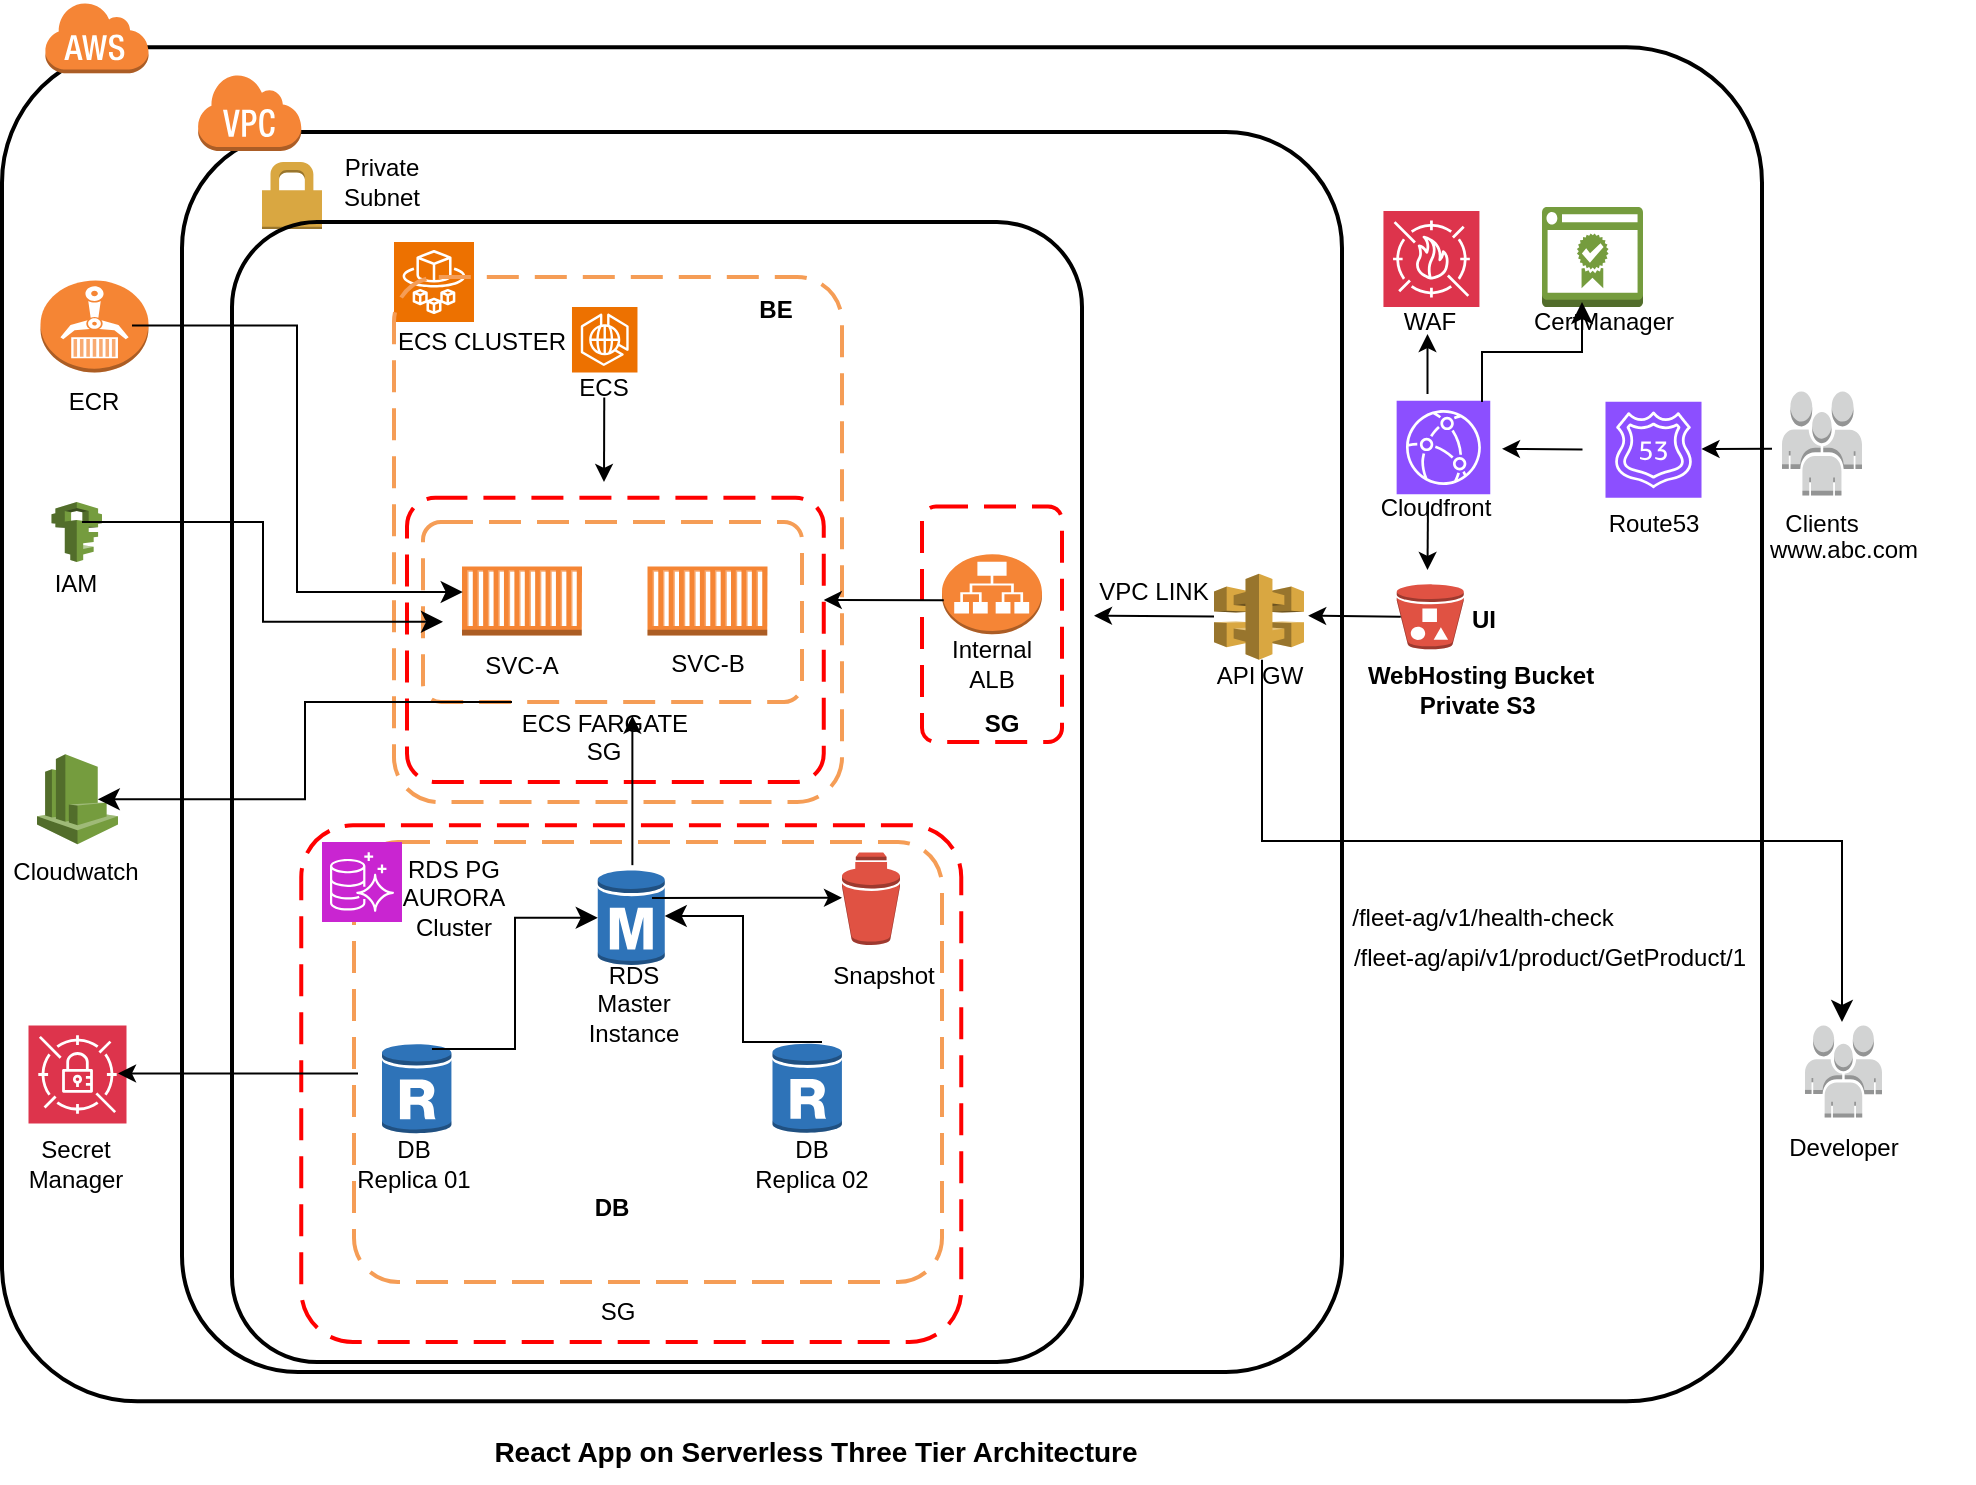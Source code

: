 <mxfile version="25.0.3">
  <diagram name="Page-1" id="18jR5IUm4-wpAappTB7k">
    <mxGraphModel dx="1803" dy="1046" grid="1" gridSize="10" guides="1" tooltips="1" connect="1" arrows="1" fold="1" page="1" pageScale="1" pageWidth="850" pageHeight="1400" math="0" shadow="0">
      <root>
        <mxCell id="0" />
        <mxCell id="1" parent="0" />
        <mxCell id="fjNKbBPinnXTNL9WM4Bn-3" value="" style="outlineConnect=0;dashed=0;verticalLabelPosition=bottom;verticalAlign=top;align=center;html=1;shape=mxgraph.aws3.application_load_balancer;fillColor=#F58536;gradientColor=none;" parent="1" vertex="1">
          <mxGeometry x="500" y="476.15" width="50" height="40" as="geometry" />
        </mxCell>
        <mxCell id="fjNKbBPinnXTNL9WM4Bn-4" value="" style="outlineConnect=0;dashed=0;verticalLabelPosition=bottom;verticalAlign=top;align=center;html=1;shape=mxgraph.aws3.api_gateway;fillColor=#D9A741;gradientColor=none;" parent="1" vertex="1">
          <mxGeometry x="636" y="485.85" width="45" height="43" as="geometry" />
        </mxCell>
        <mxCell id="fjNKbBPinnXTNL9WM4Bn-5" value="" style="outlineConnect=0;dashed=0;verticalLabelPosition=bottom;verticalAlign=top;align=center;html=1;shape=mxgraph.aws3.bucket_with_objects;fillColor=#E05243;gradientColor=none;" parent="1" vertex="1">
          <mxGeometry x="727.38" y="491.1" width="33.5" height="32.5" as="geometry" />
        </mxCell>
        <mxCell id="fjNKbBPinnXTNL9WM4Bn-15" value="Private Subnet" style="text;html=1;align=center;verticalAlign=middle;whiteSpace=wrap;rounded=0;" parent="1" vertex="1">
          <mxGeometry x="190" y="274.5" width="60" height="30" as="geometry" />
        </mxCell>
        <mxCell id="fjNKbBPinnXTNL9WM4Bn-35" value="www.abc.com" style="text;html=1;align=center;verticalAlign=middle;whiteSpace=wrap;rounded=0;" parent="1" vertex="1">
          <mxGeometry x="885.75" y="394.75" width="130" height="157.5" as="geometry" />
        </mxCell>
        <mxCell id="fjNKbBPinnXTNL9WM4Bn-57" value="API GW" style="text;html=1;align=center;verticalAlign=middle;whiteSpace=wrap;rounded=0;" parent="1" vertex="1">
          <mxGeometry x="628.5" y="522" width="60" height="30" as="geometry" />
        </mxCell>
        <mxCell id="fjNKbBPinnXTNL9WM4Bn-67" value="VPC LINK" style="text;html=1;align=center;verticalAlign=middle;whiteSpace=wrap;rounded=0;" parent="1" vertex="1">
          <mxGeometry x="576" y="480" width="60" height="30" as="geometry" />
        </mxCell>
        <mxCell id="fjNKbBPinnXTNL9WM4Bn-84" value="/fleet-ag/api/v1/product/GetProduct/1" style="text;html=1;align=center;verticalAlign=middle;whiteSpace=wrap;rounded=0;" parent="1" vertex="1">
          <mxGeometry x="688.5" y="663.38" width="229.75" height="30" as="geometry" />
        </mxCell>
        <mxCell id="fjNKbBPinnXTNL9WM4Bn-85" value="/fleet-ag/v1/health-check" style="text;html=1;align=center;verticalAlign=middle;whiteSpace=wrap;rounded=0;" parent="1" vertex="1">
          <mxGeometry x="700" y="642.88" width="141" height="30" as="geometry" />
        </mxCell>
        <mxCell id="fjNKbBPinnXTNL9WM4Bn-92" value="" style="outlineConnect=0;dashed=0;verticalLabelPosition=bottom;verticalAlign=top;align=center;html=1;shape=mxgraph.aws3.users;fillColor=#D2D3D3;gradientColor=none;" parent="1" vertex="1">
          <mxGeometry x="931.5" y="711.75" width="38.5" height="46" as="geometry" />
        </mxCell>
        <mxCell id="fjNKbBPinnXTNL9WM4Bn-93" value="Developer" style="text;html=1;align=center;verticalAlign=middle;whiteSpace=wrap;rounded=0;" parent="1" vertex="1">
          <mxGeometry x="920.75" y="757.75" width="60" height="30" as="geometry" />
        </mxCell>
        <mxCell id="fjNKbBPinnXTNL9WM4Bn-98" value="Clients" style="text;html=1;align=center;verticalAlign=middle;whiteSpace=wrap;rounded=0;" parent="1" vertex="1">
          <mxGeometry x="910" y="446.15" width="60" height="30" as="geometry" />
        </mxCell>
        <mxCell id="jWgn3CXW3hCYVttjlozP-20" value="ECS FARGATE" style="text;html=1;align=center;verticalAlign=middle;whiteSpace=wrap;rounded=0;" parent="1" vertex="1">
          <mxGeometry x="287.07" y="546.15" width="88.62" height="30" as="geometry" />
        </mxCell>
        <mxCell id="jWgn3CXW3hCYVttjlozP-25" value="" style="rounded=1;arcSize=10;dashed=1;strokeColor=#ff0000;fillColor=none;gradientColor=none;dashPattern=8 4;strokeWidth=2;" parent="1" vertex="1">
          <mxGeometry x="490" y="452.25" width="70" height="117.75" as="geometry" />
        </mxCell>
        <mxCell id="jWgn3CXW3hCYVttjlozP-27" value="" style="dashed=0;html=1;shape=mxgraph.aws3.permissions;fillColor=#D9A741;gradientColor=none;dashed=0;" parent="1" vertex="1">
          <mxGeometry x="160" y="280" width="30" height="33.5" as="geometry" />
        </mxCell>
        <mxCell id="jWgn3CXW3hCYVttjlozP-30" value="" style="outlineConnect=0;dashed=0;verticalLabelPosition=bottom;verticalAlign=top;align=center;html=1;shape=mxgraph.aws3.snapshot;fillColor=#E05243;gradientColor=none;" parent="1" vertex="1">
          <mxGeometry x="450" y="625.26" width="29" height="46.25" as="geometry" />
        </mxCell>
        <mxCell id="jWgn3CXW3hCYVttjlozP-32" value="" style="outlineConnect=0;dashed=0;verticalLabelPosition=bottom;verticalAlign=top;align=center;html=1;shape=mxgraph.aws3.cloudwatch;fillColor=#759C3E;gradientColor=none;" parent="1" vertex="1">
          <mxGeometry x="47.5" y="576.15" width="40.5" height="45" as="geometry" />
        </mxCell>
        <mxCell id="jWgn3CXW3hCYVttjlozP-34" value="Cloudwatch" style="text;html=1;align=center;verticalAlign=middle;whiteSpace=wrap;rounded=0;" parent="1" vertex="1">
          <mxGeometry x="37.38" y="620" width="60" height="30" as="geometry" />
        </mxCell>
        <mxCell id="WS8RE65tCZXlaoePpWTr-2" value="" style="sketch=0;points=[[0,0,0],[0.25,0,0],[0.5,0,0],[0.75,0,0],[1,0,0],[0,1,0],[0.25,1,0],[0.5,1,0],[0.75,1,0],[1,1,0],[0,0.25,0],[0,0.5,0],[0,0.75,0],[1,0.25,0],[1,0.5,0],[1,0.75,0]];outlineConnect=0;fontColor=#232F3E;fillColor=#ED7100;strokeColor=#ffffff;dashed=0;verticalLabelPosition=bottom;verticalAlign=top;align=center;html=1;fontSize=12;fontStyle=0;aspect=fixed;shape=mxgraph.aws4.resourceIcon;resIcon=mxgraph.aws4.ecs_anywhere;" vertex="1" parent="1">
          <mxGeometry x="314.99" y="352.5" width="32.75" height="32.75" as="geometry" />
        </mxCell>
        <mxCell id="WS8RE65tCZXlaoePpWTr-4" value="" style="outlineConnect=0;dashed=0;verticalLabelPosition=bottom;verticalAlign=top;align=center;html=1;shape=mxgraph.aws3.ec2_compute_container;fillColor=#F58534;gradientColor=none;" vertex="1" parent="1">
          <mxGeometry x="260" y="482.25" width="60" height="34.5" as="geometry" />
        </mxCell>
        <mxCell id="WS8RE65tCZXlaoePpWTr-5" value="" style="outlineConnect=0;dashed=0;verticalLabelPosition=bottom;verticalAlign=top;align=center;html=1;shape=mxgraph.aws3.ec2_compute_container;fillColor=#F58534;gradientColor=none;" vertex="1" parent="1">
          <mxGeometry x="352.75" y="482.25" width="60" height="34.5" as="geometry" />
        </mxCell>
        <mxCell id="WS8RE65tCZXlaoePpWTr-7" value="SVC-B" style="text;html=1;align=center;verticalAlign=middle;whiteSpace=wrap;rounded=0;" vertex="1" parent="1">
          <mxGeometry x="352.75" y="516.15" width="60" height="30" as="geometry" />
        </mxCell>
        <mxCell id="WS8RE65tCZXlaoePpWTr-9" value="" style="endArrow=classic;html=1;rounded=0;exitX=0.06;exitY=0.5;exitDx=0;exitDy=0;exitPerimeter=0;" edge="1" parent="1" source="fjNKbBPinnXTNL9WM4Bn-5">
          <mxGeometry width="50" height="50" relative="1" as="geometry">
            <mxPoint x="720.72" y="507.23" as="sourcePoint" />
            <mxPoint x="683.09" y="506.85" as="targetPoint" />
          </mxGeometry>
        </mxCell>
        <mxCell id="WS8RE65tCZXlaoePpWTr-13" value="ECS" style="text;html=1;align=center;verticalAlign=middle;whiteSpace=wrap;rounded=0;" vertex="1" parent="1">
          <mxGeometry x="301.38" y="377.75" width="60" height="30" as="geometry" />
        </mxCell>
        <mxCell id="WS8RE65tCZXlaoePpWTr-17" value="" style="sketch=0;points=[[0,0,0],[0.25,0,0],[0.5,0,0],[0.75,0,0],[1,0,0],[0,1,0],[0.25,1,0],[0.5,1,0],[0.75,1,0],[1,1,0],[0,0.25,0],[0,0.5,0],[0,0.75,0],[1,0.25,0],[1,0.5,0],[1,0.75,0]];outlineConnect=0;fontColor=#232F3E;fillColor=#DD344C;strokeColor=#ffffff;dashed=0;verticalLabelPosition=bottom;verticalAlign=top;align=center;html=1;fontSize=12;fontStyle=0;aspect=fixed;shape=mxgraph.aws4.resourceIcon;resIcon=mxgraph.aws4.waf;" vertex="1" parent="1">
          <mxGeometry x="720.72" y="304.5" width="48" height="48" as="geometry" />
        </mxCell>
        <mxCell id="WS8RE65tCZXlaoePpWTr-21" value="&lt;b&gt;WebHosting Bucket Private S3&amp;nbsp;&lt;/b&gt;" style="text;html=1;align=center;verticalAlign=middle;whiteSpace=wrap;rounded=0;" vertex="1" parent="1">
          <mxGeometry x="698" y="528.85" width="143" height="30" as="geometry" />
        </mxCell>
        <mxCell id="WS8RE65tCZXlaoePpWTr-22" value="" style="outlineConnect=0;dashed=0;verticalLabelPosition=bottom;verticalAlign=top;align=center;html=1;shape=mxgraph.aws3.certificate_manager_2;fillColor=#759C3E;gradientColor=none;" vertex="1" parent="1">
          <mxGeometry x="800" y="302.5" width="50.5" height="50" as="geometry" />
        </mxCell>
        <mxCell id="WS8RE65tCZXlaoePpWTr-29" value="" style="sketch=0;points=[[0,0,0],[0.25,0,0],[0.5,0,0],[0.75,0,0],[1,0,0],[0,1,0],[0.25,1,0],[0.5,1,0],[0.75,1,0],[1,1,0],[0,0.25,0],[0,0.5,0],[0,0.75,0],[1,0.25,0],[1,0.5,0],[1,0.75,0]];outlineConnect=0;fontColor=#232F3E;fillColor=#8C4FFF;strokeColor=#ffffff;dashed=0;verticalLabelPosition=bottom;verticalAlign=top;align=center;html=1;fontSize=12;fontStyle=0;aspect=fixed;shape=mxgraph.aws4.resourceIcon;resIcon=mxgraph.aws4.cloudfront;" vertex="1" parent="1">
          <mxGeometry x="727.32" y="399.34" width="46.81" height="46.81" as="geometry" />
        </mxCell>
        <mxCell id="WS8RE65tCZXlaoePpWTr-32" value="WAF" style="text;html=1;align=center;verticalAlign=middle;whiteSpace=wrap;rounded=0;" vertex="1" parent="1">
          <mxGeometry x="714.13" y="345" width="60" height="30" as="geometry" />
        </mxCell>
        <mxCell id="WS8RE65tCZXlaoePpWTr-36" value="" style="rounded=1;arcSize=10;dashed=0;fillColor=none;gradientColor=none;strokeWidth=2;" vertex="1" parent="1">
          <mxGeometry x="145" y="310" width="425" height="570" as="geometry" />
        </mxCell>
        <mxCell id="WS8RE65tCZXlaoePpWTr-40" value="" style="endArrow=classic;html=1;rounded=0;" edge="1" parent="1">
          <mxGeometry width="50" height="50" relative="1" as="geometry">
            <mxPoint x="743" y="449.75" as="sourcePoint" />
            <mxPoint x="742.75" y="484" as="targetPoint" />
          </mxGeometry>
        </mxCell>
        <mxCell id="WS8RE65tCZXlaoePpWTr-41" value="Cloudfront" style="text;html=1;align=center;verticalAlign=middle;whiteSpace=wrap;rounded=0;" vertex="1" parent="1">
          <mxGeometry x="717.31" y="438" width="60" height="30" as="geometry" />
        </mxCell>
        <mxCell id="WS8RE65tCZXlaoePpWTr-44" value="" style="endArrow=classic;html=1;rounded=0;" edge="1" parent="1">
          <mxGeometry width="50" height="50" relative="1" as="geometry">
            <mxPoint x="742.75" y="396" as="sourcePoint" />
            <mxPoint x="742.75" y="366" as="targetPoint" />
          </mxGeometry>
        </mxCell>
        <mxCell id="WS8RE65tCZXlaoePpWTr-45" value="" style="endArrow=classic;html=1;rounded=0;" edge="1" parent="1">
          <mxGeometry width="50" height="50" relative="1" as="geometry">
            <mxPoint x="820.25" y="423.76" as="sourcePoint" />
            <mxPoint x="780" y="423.38" as="targetPoint" />
          </mxGeometry>
        </mxCell>
        <mxCell id="WS8RE65tCZXlaoePpWTr-48" value="Route53" style="text;html=1;align=center;verticalAlign=middle;whiteSpace=wrap;rounded=0;" vertex="1" parent="1">
          <mxGeometry x="825.75" y="446.15" width="60" height="30" as="geometry" />
        </mxCell>
        <mxCell id="WS8RE65tCZXlaoePpWTr-49" value="CertManager" style="text;html=1;align=center;verticalAlign=middle;whiteSpace=wrap;rounded=0;" vertex="1" parent="1">
          <mxGeometry x="801" y="345" width="60" height="30" as="geometry" />
        </mxCell>
        <mxCell id="WS8RE65tCZXlaoePpWTr-57" value="" style="endArrow=classic;html=1;rounded=0;" edge="1" parent="1" source="fjNKbBPinnXTNL9WM4Bn-4">
          <mxGeometry width="50" height="50" relative="1" as="geometry">
            <mxPoint x="607" y="506.85" as="sourcePoint" />
            <mxPoint x="576" y="506.85" as="targetPoint" />
          </mxGeometry>
        </mxCell>
        <mxCell id="WS8RE65tCZXlaoePpWTr-58" value="Internal ALB" style="text;html=1;align=center;verticalAlign=middle;whiteSpace=wrap;rounded=0;" vertex="1" parent="1">
          <mxGeometry x="495" y="516.15" width="60" height="30" as="geometry" />
        </mxCell>
        <mxCell id="WS8RE65tCZXlaoePpWTr-60" value="SG" style="text;html=1;align=center;verticalAlign=middle;whiteSpace=wrap;rounded=0;fontStyle=1" vertex="1" parent="1">
          <mxGeometry x="500" y="546.15" width="60" height="30" as="geometry" />
        </mxCell>
        <mxCell id="WS8RE65tCZXlaoePpWTr-63" value="SVC-A" style="text;html=1;align=center;verticalAlign=middle;whiteSpace=wrap;rounded=0;" vertex="1" parent="1">
          <mxGeometry x="260" y="516.75" width="60" height="30" as="geometry" />
        </mxCell>
        <mxCell id="WS8RE65tCZXlaoePpWTr-66" value="" style="rounded=1;arcSize=10;dashed=1;strokeColor=#ff0000;fillColor=none;gradientColor=none;dashPattern=8 4;strokeWidth=2;" vertex="1" parent="1">
          <mxGeometry x="232.5" y="447.88" width="208.38" height="142.12" as="geometry" />
        </mxCell>
        <mxCell id="WS8RE65tCZXlaoePpWTr-67" value="" style="rounded=1;arcSize=10;dashed=1;strokeColor=#F59D56;fillColor=none;gradientColor=none;dashPattern=8 4;strokeWidth=2;" vertex="1" parent="1">
          <mxGeometry x="240.5" y="460" width="189.5" height="90" as="geometry" />
        </mxCell>
        <mxCell id="WS8RE65tCZXlaoePpWTr-68" value="" style="sketch=0;points=[[0,0,0],[0.25,0,0],[0.5,0,0],[0.75,0,0],[1,0,0],[0,1,0],[0.25,1,0],[0.5,1,0],[0.75,1,0],[1,1,0],[0,0.25,0],[0,0.5,0],[0,0.75,0],[1,0.25,0],[1,0.5,0],[1,0.75,0]];outlineConnect=0;fontColor=#232F3E;fillColor=#8C4FFF;strokeColor=#ffffff;dashed=0;verticalLabelPosition=bottom;verticalAlign=top;align=center;html=1;fontSize=12;fontStyle=0;aspect=fixed;shape=mxgraph.aws4.resourceIcon;resIcon=mxgraph.aws4.route_53;" vertex="1" parent="1">
          <mxGeometry x="831.75" y="399.88" width="48" height="48" as="geometry" />
        </mxCell>
        <mxCell id="WS8RE65tCZXlaoePpWTr-70" value="" style="endArrow=classic;html=1;rounded=0;" edge="1" parent="1">
          <mxGeometry width="50" height="50" relative="1" as="geometry">
            <mxPoint x="331.13" y="397.75" as="sourcePoint" />
            <mxPoint x="331" y="440" as="targetPoint" />
          </mxGeometry>
        </mxCell>
        <mxCell id="WS8RE65tCZXlaoePpWTr-71" value="SG" style="text;html=1;align=center;verticalAlign=middle;whiteSpace=wrap;rounded=0;" vertex="1" parent="1">
          <mxGeometry x="301.37" y="560" width="60" height="30" as="geometry" />
        </mxCell>
        <mxCell id="WS8RE65tCZXlaoePpWTr-74" value="" style="sketch=0;points=[[0,0,0],[0.25,0,0],[0.5,0,0],[0.75,0,0],[1,0,0],[0,1,0],[0.25,1,0],[0.5,1,0],[0.75,1,0],[1,1,0],[0,0.25,0],[0,0.5,0],[0,0.75,0],[1,0.25,0],[1,0.5,0],[1,0.75,0]];outlineConnect=0;fontColor=#232F3E;fillColor=#ED7100;strokeColor=#ffffff;dashed=0;verticalLabelPosition=bottom;verticalAlign=top;align=center;html=1;fontSize=12;fontStyle=0;aspect=fixed;shape=mxgraph.aws4.resourceIcon;resIcon=mxgraph.aws4.fargate;" vertex="1" parent="1">
          <mxGeometry x="226" y="320" width="40" height="40" as="geometry" />
        </mxCell>
        <mxCell id="WS8RE65tCZXlaoePpWTr-75" value="ECS CLUSTER" style="text;html=1;align=center;verticalAlign=middle;whiteSpace=wrap;rounded=0;" vertex="1" parent="1">
          <mxGeometry x="220" y="355.25" width="100" height="30" as="geometry" />
        </mxCell>
        <mxCell id="WS8RE65tCZXlaoePpWTr-77" value="" style="rounded=1;arcSize=10;dashed=1;strokeColor=#F59D56;fillColor=none;gradientColor=none;dashPattern=8 4;strokeWidth=2;" vertex="1" parent="1">
          <mxGeometry x="226" y="337.5" width="224" height="262.5" as="geometry" />
        </mxCell>
        <mxCell id="WS8RE65tCZXlaoePpWTr-78" value="" style="outlineConnect=0;dashed=0;verticalLabelPosition=bottom;verticalAlign=top;align=center;html=1;shape=mxgraph.aws3.rds_db_instance;fillColor=#2E73B8;gradientColor=none;" vertex="1" parent="1">
          <mxGeometry x="327.88" y="633.38" width="33.5" height="49" as="geometry" />
        </mxCell>
        <mxCell id="WS8RE65tCZXlaoePpWTr-79" value="" style="outlineConnect=0;dashed=0;verticalLabelPosition=bottom;verticalAlign=top;align=center;html=1;shape=mxgraph.aws3.rds_db_instance_read_replica;fillColor=#2E73B8;gradientColor=none;" vertex="1" parent="1">
          <mxGeometry x="220" y="720.26" width="34.75" height="46" as="geometry" />
        </mxCell>
        <mxCell id="WS8RE65tCZXlaoePpWTr-80" value="" style="outlineConnect=0;dashed=0;verticalLabelPosition=bottom;verticalAlign=top;align=center;html=1;shape=mxgraph.aws3.rds_db_instance_read_replica;fillColor=#2E73B8;gradientColor=none;" vertex="1" parent="1">
          <mxGeometry x="415.25" y="720.01" width="34.75" height="46" as="geometry" />
        </mxCell>
        <mxCell id="WS8RE65tCZXlaoePpWTr-83" value="" style="edgeStyle=elbowEdgeStyle;elbow=horizontal;endArrow=classic;html=1;curved=0;rounded=0;endSize=8;startSize=8;entryX=0;entryY=0.5;entryDx=0;entryDy=0;entryPerimeter=0;" edge="1" parent="1" target="WS8RE65tCZXlaoePpWTr-78">
          <mxGeometry width="50" height="50" relative="1" as="geometry">
            <mxPoint x="244.99" y="723.5" as="sourcePoint" />
            <mxPoint x="314.99" y="653.5" as="targetPoint" />
          </mxGeometry>
        </mxCell>
        <mxCell id="WS8RE65tCZXlaoePpWTr-84" value="" style="edgeStyle=elbowEdgeStyle;elbow=horizontal;endArrow=classic;html=1;curved=0;rounded=0;endSize=8;startSize=8;" edge="1" parent="1">
          <mxGeometry width="50" height="50" relative="1" as="geometry">
            <mxPoint x="440" y="720" as="sourcePoint" />
            <mxPoint x="361.37" y="657" as="targetPoint" />
          </mxGeometry>
        </mxCell>
        <mxCell id="WS8RE65tCZXlaoePpWTr-85" value="DB Replica 01" style="text;html=1;align=center;verticalAlign=middle;whiteSpace=wrap;rounded=0;" vertex="1" parent="1">
          <mxGeometry x="206" y="766.01" width="60" height="30" as="geometry" />
        </mxCell>
        <mxCell id="WS8RE65tCZXlaoePpWTr-86" value="DB Replica 02" style="text;html=1;align=center;verticalAlign=middle;whiteSpace=wrap;rounded=0;" vertex="1" parent="1">
          <mxGeometry x="405" y="766.26" width="60" height="30" as="geometry" />
        </mxCell>
        <mxCell id="WS8RE65tCZXlaoePpWTr-88" value="" style="rounded=1;arcSize=10;dashed=1;strokeColor=#F59D56;fillColor=none;gradientColor=none;dashPattern=8 4;strokeWidth=2;" vertex="1" parent="1">
          <mxGeometry x="206" y="620" width="294" height="220" as="geometry" />
        </mxCell>
        <mxCell id="WS8RE65tCZXlaoePpWTr-89" value="" style="endArrow=classic;html=1;rounded=0;" edge="1" parent="1">
          <mxGeometry width="50" height="50" relative="1" as="geometry">
            <mxPoint x="355" y="648" as="sourcePoint" />
            <mxPoint x="450" y="647.88" as="targetPoint" />
          </mxGeometry>
        </mxCell>
        <mxCell id="WS8RE65tCZXlaoePpWTr-90" value="Snapshot" style="text;html=1;align=center;verticalAlign=middle;whiteSpace=wrap;rounded=0;" vertex="1" parent="1">
          <mxGeometry x="440.88" y="671.51" width="60" height="30" as="geometry" />
        </mxCell>
        <mxCell id="WS8RE65tCZXlaoePpWTr-92" value="" style="endArrow=classic;html=1;rounded=0;" edge="1" parent="1">
          <mxGeometry width="50" height="50" relative="1" as="geometry">
            <mxPoint x="500.88" y="499.15" as="sourcePoint" />
            <mxPoint x="440.88" y="499" as="targetPoint" />
          </mxGeometry>
        </mxCell>
        <mxCell id="WS8RE65tCZXlaoePpWTr-93" value="" style="sketch=0;points=[[0,0,0],[0.25,0,0],[0.5,0,0],[0.75,0,0],[1,0,0],[0,1,0],[0.25,1,0],[0.5,1,0],[0.75,1,0],[1,1,0],[0,0.25,0],[0,0.5,0],[0,0.75,0],[1,0.25,0],[1,0.5,0],[1,0.75,0]];outlineConnect=0;fontColor=#232F3E;fillColor=#C925D1;strokeColor=#ffffff;dashed=0;verticalLabelPosition=bottom;verticalAlign=top;align=center;html=1;fontSize=12;fontStyle=0;aspect=fixed;shape=mxgraph.aws4.resourceIcon;resIcon=mxgraph.aws4.aurora;" vertex="1" parent="1">
          <mxGeometry x="190" y="620" width="40" height="40" as="geometry" />
        </mxCell>
        <mxCell id="WS8RE65tCZXlaoePpWTr-94" value="RDS PG AURORA Cluster" style="text;html=1;align=center;verticalAlign=middle;whiteSpace=wrap;rounded=0;" vertex="1" parent="1">
          <mxGeometry x="226" y="633.38" width="60" height="30" as="geometry" />
        </mxCell>
        <mxCell id="WS8RE65tCZXlaoePpWTr-95" value="RDS Master Instance" style="text;html=1;align=center;verticalAlign=middle;whiteSpace=wrap;rounded=0;" vertex="1" parent="1">
          <mxGeometry x="315.69" y="686.26" width="60" height="30" as="geometry" />
        </mxCell>
        <mxCell id="WS8RE65tCZXlaoePpWTr-96" value="" style="rounded=1;arcSize=10;dashed=1;strokeColor=#ff0000;fillColor=none;gradientColor=none;dashPattern=8 4;strokeWidth=2;" vertex="1" parent="1">
          <mxGeometry x="179.63" y="611.63" width="330" height="258.37" as="geometry" />
        </mxCell>
        <mxCell id="WS8RE65tCZXlaoePpWTr-97" value="SG" style="text;html=1;align=center;verticalAlign=middle;whiteSpace=wrap;rounded=0;" vertex="1" parent="1">
          <mxGeometry x="308" y="840" width="60" height="30" as="geometry" />
        </mxCell>
        <mxCell id="WS8RE65tCZXlaoePpWTr-99" value="" style="rounded=1;arcSize=10;dashed=0;fillColor=none;gradientColor=none;strokeWidth=2;" vertex="1" parent="1">
          <mxGeometry x="120" y="265" width="580" height="620" as="geometry" />
        </mxCell>
        <mxCell id="WS8RE65tCZXlaoePpWTr-100" value="" style="dashed=0;html=1;shape=mxgraph.aws3.virtual_private_cloud;fillColor=#F58536;gradientColor=none;dashed=0;" vertex="1" parent="1">
          <mxGeometry x="127.63" y="235.65" width="52" height="38.85" as="geometry" />
        </mxCell>
        <mxCell id="WS8RE65tCZXlaoePpWTr-104" value="" style="outlineConnect=0;dashed=0;verticalLabelPosition=bottom;verticalAlign=top;align=center;html=1;shape=mxgraph.aws3.ecr;fillColor=#F58534;gradientColor=none;" vertex="1" parent="1">
          <mxGeometry x="49.25" y="339.25" width="54" height="46" as="geometry" />
        </mxCell>
        <mxCell id="WS8RE65tCZXlaoePpWTr-105" value="ECR" style="text;html=1;align=center;verticalAlign=middle;whiteSpace=wrap;rounded=0;" vertex="1" parent="1">
          <mxGeometry x="46.25" y="385.25" width="60" height="30" as="geometry" />
        </mxCell>
        <mxCell id="WS8RE65tCZXlaoePpWTr-108" value="" style="outlineConnect=0;dashed=0;verticalLabelPosition=bottom;verticalAlign=top;align=center;html=1;shape=mxgraph.aws3.iam;fillColor=#759C3E;gradientColor=none;" vertex="1" parent="1">
          <mxGeometry x="54.75" y="450" width="25.25" height="30" as="geometry" />
        </mxCell>
        <mxCell id="WS8RE65tCZXlaoePpWTr-109" value="IAM" style="text;html=1;align=center;verticalAlign=middle;whiteSpace=wrap;rounded=0;" vertex="1" parent="1">
          <mxGeometry x="37.38" y="476.15" width="60" height="30" as="geometry" />
        </mxCell>
        <mxCell id="WS8RE65tCZXlaoePpWTr-110" value="" style="sketch=0;points=[[0,0,0],[0.25,0,0],[0.5,0,0],[0.75,0,0],[1,0,0],[0,1,0],[0.25,1,0],[0.5,1,0],[0.75,1,0],[1,1,0],[0,0.25,0],[0,0.5,0],[0,0.75,0],[1,0.25,0],[1,0.5,0],[1,0.75,0]];outlineConnect=0;fontColor=#232F3E;fillColor=#DD344C;strokeColor=#ffffff;dashed=0;verticalLabelPosition=bottom;verticalAlign=top;align=center;html=1;fontSize=12;fontStyle=0;aspect=fixed;shape=mxgraph.aws4.resourceIcon;resIcon=mxgraph.aws4.secrets_manager;" vertex="1" parent="1">
          <mxGeometry x="43.25" y="711.75" width="49" height="49" as="geometry" />
        </mxCell>
        <mxCell id="WS8RE65tCZXlaoePpWTr-111" value="Secret Manager" style="text;html=1;align=center;verticalAlign=middle;whiteSpace=wrap;rounded=0;" vertex="1" parent="1">
          <mxGeometry x="37.38" y="766.26" width="60" height="30" as="geometry" />
        </mxCell>
        <mxCell id="WS8RE65tCZXlaoePpWTr-112" value="" style="outlineConnect=0;dashed=0;verticalLabelPosition=bottom;verticalAlign=top;align=center;html=1;shape=mxgraph.aws3.users;fillColor=#D2D3D3;gradientColor=none;" vertex="1" parent="1">
          <mxGeometry x="920" y="394.75" width="40" height="52" as="geometry" />
        </mxCell>
        <mxCell id="WS8RE65tCZXlaoePpWTr-113" value="" style="endArrow=classic;html=1;rounded=0;" edge="1" parent="1">
          <mxGeometry width="50" height="50" relative="1" as="geometry">
            <mxPoint x="345.19" y="631.58" as="sourcePoint" />
            <mxPoint x="345.19" y="556.84" as="targetPoint" />
          </mxGeometry>
        </mxCell>
        <mxCell id="WS8RE65tCZXlaoePpWTr-119" value="" style="edgeStyle=elbowEdgeStyle;elbow=horizontal;endArrow=classic;html=1;curved=0;rounded=0;endSize=8;startSize=8;entryX=0.242;entryY=0.371;entryDx=0;entryDy=0;entryPerimeter=0;" edge="1" parent="1" target="WS8RE65tCZXlaoePpWTr-99">
          <mxGeometry width="50" height="50" relative="1" as="geometry">
            <mxPoint x="95" y="361.75" as="sourcePoint" />
            <mxPoint x="145" y="561.75" as="targetPoint" />
          </mxGeometry>
        </mxCell>
        <mxCell id="WS8RE65tCZXlaoePpWTr-120" value="" style="edgeStyle=elbowEdgeStyle;elbow=horizontal;endArrow=classic;html=1;curved=0;rounded=0;endSize=8;startSize=8;entryX=0.225;entryY=0.395;entryDx=0;entryDy=0;entryPerimeter=0;" edge="1" parent="1" target="WS8RE65tCZXlaoePpWTr-99">
          <mxGeometry width="50" height="50" relative="1" as="geometry">
            <mxPoint x="70" y="460" as="sourcePoint" />
            <mxPoint x="220" y="490" as="targetPoint" />
          </mxGeometry>
        </mxCell>
        <mxCell id="WS8RE65tCZXlaoePpWTr-122" value="" style="edgeStyle=elbowEdgeStyle;elbow=horizontal;endArrow=classic;html=1;curved=0;rounded=0;endSize=8;startSize=8;entryX=0.75;entryY=0.5;entryDx=0;entryDy=0;entryPerimeter=0;" edge="1" parent="1" target="jWgn3CXW3hCYVttjlozP-32">
          <mxGeometry width="50" height="50" relative="1" as="geometry">
            <mxPoint x="285" y="550" as="sourcePoint" />
            <mxPoint x="155" y="710" as="targetPoint" />
          </mxGeometry>
        </mxCell>
        <mxCell id="WS8RE65tCZXlaoePpWTr-124" value="" style="endArrow=classic;html=1;rounded=0;" edge="1" parent="1">
          <mxGeometry width="50" height="50" relative="1" as="geometry">
            <mxPoint x="208" y="735.75" as="sourcePoint" />
            <mxPoint x="88" y="735.75" as="targetPoint" />
          </mxGeometry>
        </mxCell>
        <mxCell id="WS8RE65tCZXlaoePpWTr-125" value="" style="endArrow=classic;html=1;rounded=0;" edge="1" parent="1">
          <mxGeometry width="50" height="50" relative="1" as="geometry">
            <mxPoint x="915" y="423.38" as="sourcePoint" />
            <mxPoint x="879.75" y="423.5" as="targetPoint" />
          </mxGeometry>
        </mxCell>
        <mxCell id="WS8RE65tCZXlaoePpWTr-131" value="" style="edgeStyle=elbowEdgeStyle;elbow=vertical;endArrow=classic;html=1;curved=0;rounded=0;endSize=8;startSize=8;" edge="1" parent="1">
          <mxGeometry width="50" height="50" relative="1" as="geometry">
            <mxPoint x="770" y="400" as="sourcePoint" />
            <mxPoint x="820" y="350" as="targetPoint" />
          </mxGeometry>
        </mxCell>
        <mxCell id="WS8RE65tCZXlaoePpWTr-137" value="" style="edgeStyle=elbowEdgeStyle;elbow=vertical;endArrow=classic;html=1;curved=0;rounded=0;endSize=8;startSize=8;" edge="1" parent="1">
          <mxGeometry width="50" height="50" relative="1" as="geometry">
            <mxPoint x="660" y="528.85" as="sourcePoint" />
            <mxPoint x="950" y="710" as="targetPoint" />
          </mxGeometry>
        </mxCell>
        <mxCell id="WS8RE65tCZXlaoePpWTr-138" value="" style="rounded=1;arcSize=10;dashed=0;fillColor=none;gradientColor=none;strokeWidth=2;" vertex="1" parent="1">
          <mxGeometry x="30" y="222.65" width="880" height="677" as="geometry" />
        </mxCell>
        <mxCell id="WS8RE65tCZXlaoePpWTr-139" value="" style="dashed=0;html=1;shape=mxgraph.aws3.cloud;fillColor=#F58536;gradientColor=none;dashed=0;" vertex="1" parent="1">
          <mxGeometry x="51.25" y="199.65" width="52" height="36" as="geometry" />
        </mxCell>
        <mxCell id="WS8RE65tCZXlaoePpWTr-142" value="&lt;font style=&quot;font-size: 14px;&quot;&gt;&lt;b&gt;React App on Serverless Three Tier Architecture&lt;/b&gt;&lt;/font&gt;" style="text;html=1;align=center;verticalAlign=middle;whiteSpace=wrap;rounded=0;" vertex="1" parent="1">
          <mxGeometry x="274.13" y="910" width="325.87" height="30" as="geometry" />
        </mxCell>
        <mxCell id="WS8RE65tCZXlaoePpWTr-143" value="&lt;b&gt;BE&lt;/b&gt;" style="text;html=1;align=center;verticalAlign=middle;whiteSpace=wrap;rounded=0;" vertex="1" parent="1">
          <mxGeometry x="387" y="339.25" width="60" height="30" as="geometry" />
        </mxCell>
        <mxCell id="WS8RE65tCZXlaoePpWTr-144" value="&lt;b&gt;DB&lt;/b&gt;" style="text;html=1;align=center;verticalAlign=middle;whiteSpace=wrap;rounded=0;" vertex="1" parent="1">
          <mxGeometry x="305.25" y="787.75" width="60" height="30" as="geometry" />
        </mxCell>
        <mxCell id="WS8RE65tCZXlaoePpWTr-145" value="&lt;b&gt;UI&lt;/b&gt;" style="text;html=1;align=center;verticalAlign=middle;whiteSpace=wrap;rounded=0;" vertex="1" parent="1">
          <mxGeometry x="741" y="493.6" width="60" height="30" as="geometry" />
        </mxCell>
      </root>
    </mxGraphModel>
  </diagram>
</mxfile>
